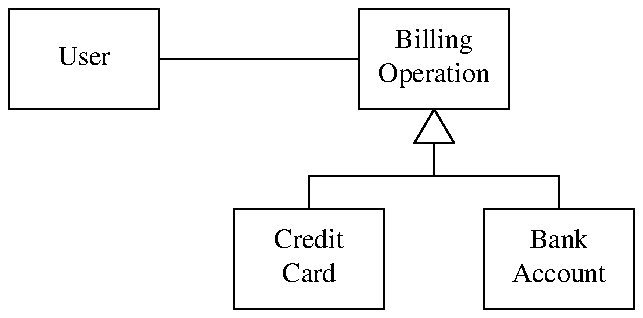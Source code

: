 .PS
define triangle { line from $1 down $2*sqrt(3)*0.5 left $2*0.5 then right $2*0.5 ; B: line right $2*0.5; line to $1 };
box "User"; line ; line ;
box "Billing" "Operation" ;
TRI: triangle( bottom of last box, 0.2 );
#move down 1 left 0.5;
DESCENDANTS:
 [ CC: box "Credit" "Card" ;
   move right 0.5;
   BA: box "Bank" "Account" ;
 ] with .n at last box.s - (0, 0.5);
L1: line left 1 - DESCENDANTS.CC.wid/2 from 1/2 of the way between TRI.s and last [].n;
move to DESCENDANTS.CC.n;
line up L1.e.y - DESCENDANTS.CC.n.y;
L2: line right 1 - DESCENDANTS.BA.wid/2 from 1/2 of the way between TRI.s and last [].n ;
move to DESCENDANTS.BA.n;
line up L1.w.y - DESCENDANTS.BA.n.y;
move to L1.s;
line up TRI.s.y - L1.s.y;
.PE
